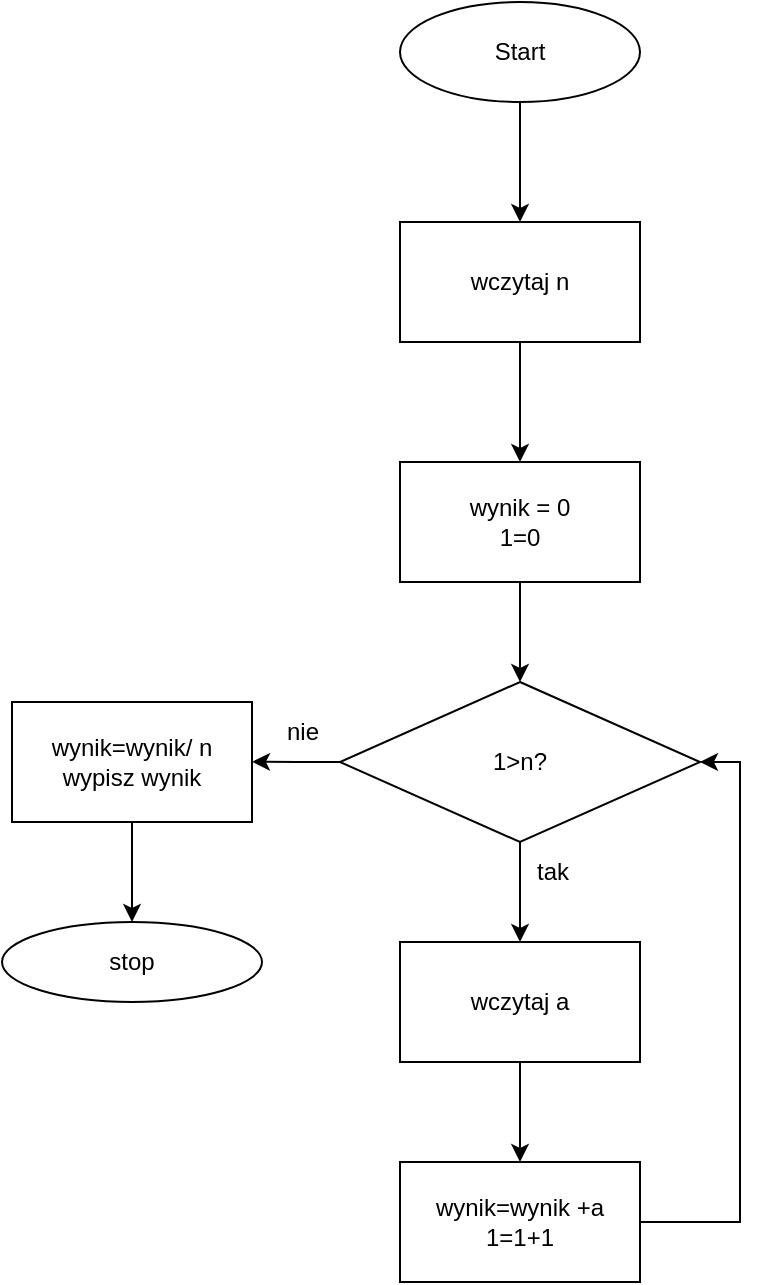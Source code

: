 <mxfile version="21.0.10" type="github">
  <diagram id="C5RBs43oDa-KdzZeNtuy" name="Page-1">
    <mxGraphModel dx="2390" dy="1303" grid="1" gridSize="10" guides="1" tooltips="1" connect="1" arrows="1" fold="1" page="1" pageScale="1" pageWidth="827" pageHeight="1169" math="0" shadow="0">
      <root>
        <mxCell id="WIyWlLk6GJQsqaUBKTNV-0" />
        <mxCell id="WIyWlLk6GJQsqaUBKTNV-1" parent="WIyWlLk6GJQsqaUBKTNV-0" />
        <mxCell id="GK1SvA3_I_9h7vLinBqQ-1" style="edgeStyle=orthogonalEdgeStyle;rounded=0;orthogonalLoop=1;jettySize=auto;html=1;" edge="1" parent="WIyWlLk6GJQsqaUBKTNV-1" source="GK1SvA3_I_9h7vLinBqQ-0">
          <mxGeometry relative="1" as="geometry">
            <mxPoint x="404" y="290" as="targetPoint" />
          </mxGeometry>
        </mxCell>
        <mxCell id="GK1SvA3_I_9h7vLinBqQ-0" value="Start " style="ellipse;whiteSpace=wrap;html=1;" vertex="1" parent="WIyWlLk6GJQsqaUBKTNV-1">
          <mxGeometry x="344" y="180" width="120" height="50" as="geometry" />
        </mxCell>
        <mxCell id="GK1SvA3_I_9h7vLinBqQ-3" style="edgeStyle=orthogonalEdgeStyle;rounded=0;orthogonalLoop=1;jettySize=auto;html=1;" edge="1" parent="WIyWlLk6GJQsqaUBKTNV-1" source="GK1SvA3_I_9h7vLinBqQ-2">
          <mxGeometry relative="1" as="geometry">
            <mxPoint x="404" y="410" as="targetPoint" />
          </mxGeometry>
        </mxCell>
        <mxCell id="GK1SvA3_I_9h7vLinBqQ-2" value="wczytaj n" style="rounded=0;whiteSpace=wrap;html=1;" vertex="1" parent="WIyWlLk6GJQsqaUBKTNV-1">
          <mxGeometry x="344" y="290" width="120" height="60" as="geometry" />
        </mxCell>
        <mxCell id="GK1SvA3_I_9h7vLinBqQ-5" style="edgeStyle=orthogonalEdgeStyle;rounded=0;orthogonalLoop=1;jettySize=auto;html=1;" edge="1" parent="WIyWlLk6GJQsqaUBKTNV-1" source="GK1SvA3_I_9h7vLinBqQ-4">
          <mxGeometry relative="1" as="geometry">
            <mxPoint x="404" y="520" as="targetPoint" />
          </mxGeometry>
        </mxCell>
        <mxCell id="GK1SvA3_I_9h7vLinBqQ-4" value="&lt;div&gt;wynik = 0 &lt;br&gt;&lt;/div&gt;&lt;div&gt;1=0 &lt;br&gt;&lt;/div&gt;" style="rounded=0;whiteSpace=wrap;html=1;" vertex="1" parent="WIyWlLk6GJQsqaUBKTNV-1">
          <mxGeometry x="344" y="410" width="120" height="60" as="geometry" />
        </mxCell>
        <mxCell id="GK1SvA3_I_9h7vLinBqQ-7" style="edgeStyle=orthogonalEdgeStyle;rounded=0;orthogonalLoop=1;jettySize=auto;html=1;" edge="1" parent="WIyWlLk6GJQsqaUBKTNV-1" source="GK1SvA3_I_9h7vLinBqQ-6">
          <mxGeometry relative="1" as="geometry">
            <mxPoint x="404" y="650" as="targetPoint" />
          </mxGeometry>
        </mxCell>
        <mxCell id="GK1SvA3_I_9h7vLinBqQ-14" style="edgeStyle=orthogonalEdgeStyle;rounded=0;orthogonalLoop=1;jettySize=auto;html=1;exitX=0;exitY=0.5;exitDx=0;exitDy=0;" edge="1" parent="WIyWlLk6GJQsqaUBKTNV-1" source="GK1SvA3_I_9h7vLinBqQ-6">
          <mxGeometry relative="1" as="geometry">
            <mxPoint x="270" y="559.889" as="targetPoint" />
          </mxGeometry>
        </mxCell>
        <mxCell id="GK1SvA3_I_9h7vLinBqQ-6" value="1&amp;gt;n?" style="rhombus;whiteSpace=wrap;html=1;" vertex="1" parent="WIyWlLk6GJQsqaUBKTNV-1">
          <mxGeometry x="314" y="520" width="180" height="80" as="geometry" />
        </mxCell>
        <mxCell id="GK1SvA3_I_9h7vLinBqQ-8" value="tak" style="text;html=1;align=center;verticalAlign=middle;resizable=0;points=[];autosize=1;strokeColor=none;fillColor=none;" vertex="1" parent="WIyWlLk6GJQsqaUBKTNV-1">
          <mxGeometry x="400" y="600" width="40" height="30" as="geometry" />
        </mxCell>
        <mxCell id="GK1SvA3_I_9h7vLinBqQ-11" style="edgeStyle=orthogonalEdgeStyle;rounded=0;orthogonalLoop=1;jettySize=auto;html=1;" edge="1" parent="WIyWlLk6GJQsqaUBKTNV-1" source="GK1SvA3_I_9h7vLinBqQ-10">
          <mxGeometry relative="1" as="geometry">
            <mxPoint x="404" y="760" as="targetPoint" />
          </mxGeometry>
        </mxCell>
        <mxCell id="GK1SvA3_I_9h7vLinBqQ-10" value="wczytaj a " style="whiteSpace=wrap;html=1;" vertex="1" parent="WIyWlLk6GJQsqaUBKTNV-1">
          <mxGeometry x="344" y="650" width="120" height="60" as="geometry" />
        </mxCell>
        <mxCell id="GK1SvA3_I_9h7vLinBqQ-13" style="edgeStyle=orthogonalEdgeStyle;rounded=0;orthogonalLoop=1;jettySize=auto;html=1;entryX=1;entryY=0.5;entryDx=0;entryDy=0;" edge="1" parent="WIyWlLk6GJQsqaUBKTNV-1" source="GK1SvA3_I_9h7vLinBqQ-12" target="GK1SvA3_I_9h7vLinBqQ-6">
          <mxGeometry relative="1" as="geometry">
            <mxPoint x="524" y="790" as="targetPoint" />
            <Array as="points">
              <mxPoint x="514" y="790" />
              <mxPoint x="514" y="560" />
            </Array>
          </mxGeometry>
        </mxCell>
        <mxCell id="GK1SvA3_I_9h7vLinBqQ-12" value="&lt;div&gt;wynik=wynik +a &lt;br&gt;&lt;/div&gt;&lt;div&gt;1=1+1&lt;br&gt;&lt;/div&gt;" style="whiteSpace=wrap;html=1;" vertex="1" parent="WIyWlLk6GJQsqaUBKTNV-1">
          <mxGeometry x="344" y="760" width="120" height="60" as="geometry" />
        </mxCell>
        <mxCell id="GK1SvA3_I_9h7vLinBqQ-16" style="edgeStyle=orthogonalEdgeStyle;rounded=0;orthogonalLoop=1;jettySize=auto;html=1;" edge="1" parent="WIyWlLk6GJQsqaUBKTNV-1" source="GK1SvA3_I_9h7vLinBqQ-15">
          <mxGeometry relative="1" as="geometry">
            <mxPoint x="210" y="640" as="targetPoint" />
          </mxGeometry>
        </mxCell>
        <mxCell id="GK1SvA3_I_9h7vLinBqQ-15" value="&lt;div&gt;wynik=wynik/ n &lt;br&gt;&lt;/div&gt;&lt;div&gt;wypisz wynik&lt;br&gt;&lt;/div&gt;" style="whiteSpace=wrap;html=1;" vertex="1" parent="WIyWlLk6GJQsqaUBKTNV-1">
          <mxGeometry x="150" y="530" width="120" height="60" as="geometry" />
        </mxCell>
        <mxCell id="GK1SvA3_I_9h7vLinBqQ-17" value="stop" style="ellipse;whiteSpace=wrap;html=1;" vertex="1" parent="WIyWlLk6GJQsqaUBKTNV-1">
          <mxGeometry x="145" y="640" width="130" height="40" as="geometry" />
        </mxCell>
        <mxCell id="GK1SvA3_I_9h7vLinBqQ-19" value="nie" style="text;html=1;align=center;verticalAlign=middle;resizable=0;points=[];autosize=1;strokeColor=none;fillColor=none;" vertex="1" parent="WIyWlLk6GJQsqaUBKTNV-1">
          <mxGeometry x="275" y="530" width="40" height="30" as="geometry" />
        </mxCell>
      </root>
    </mxGraphModel>
  </diagram>
</mxfile>
